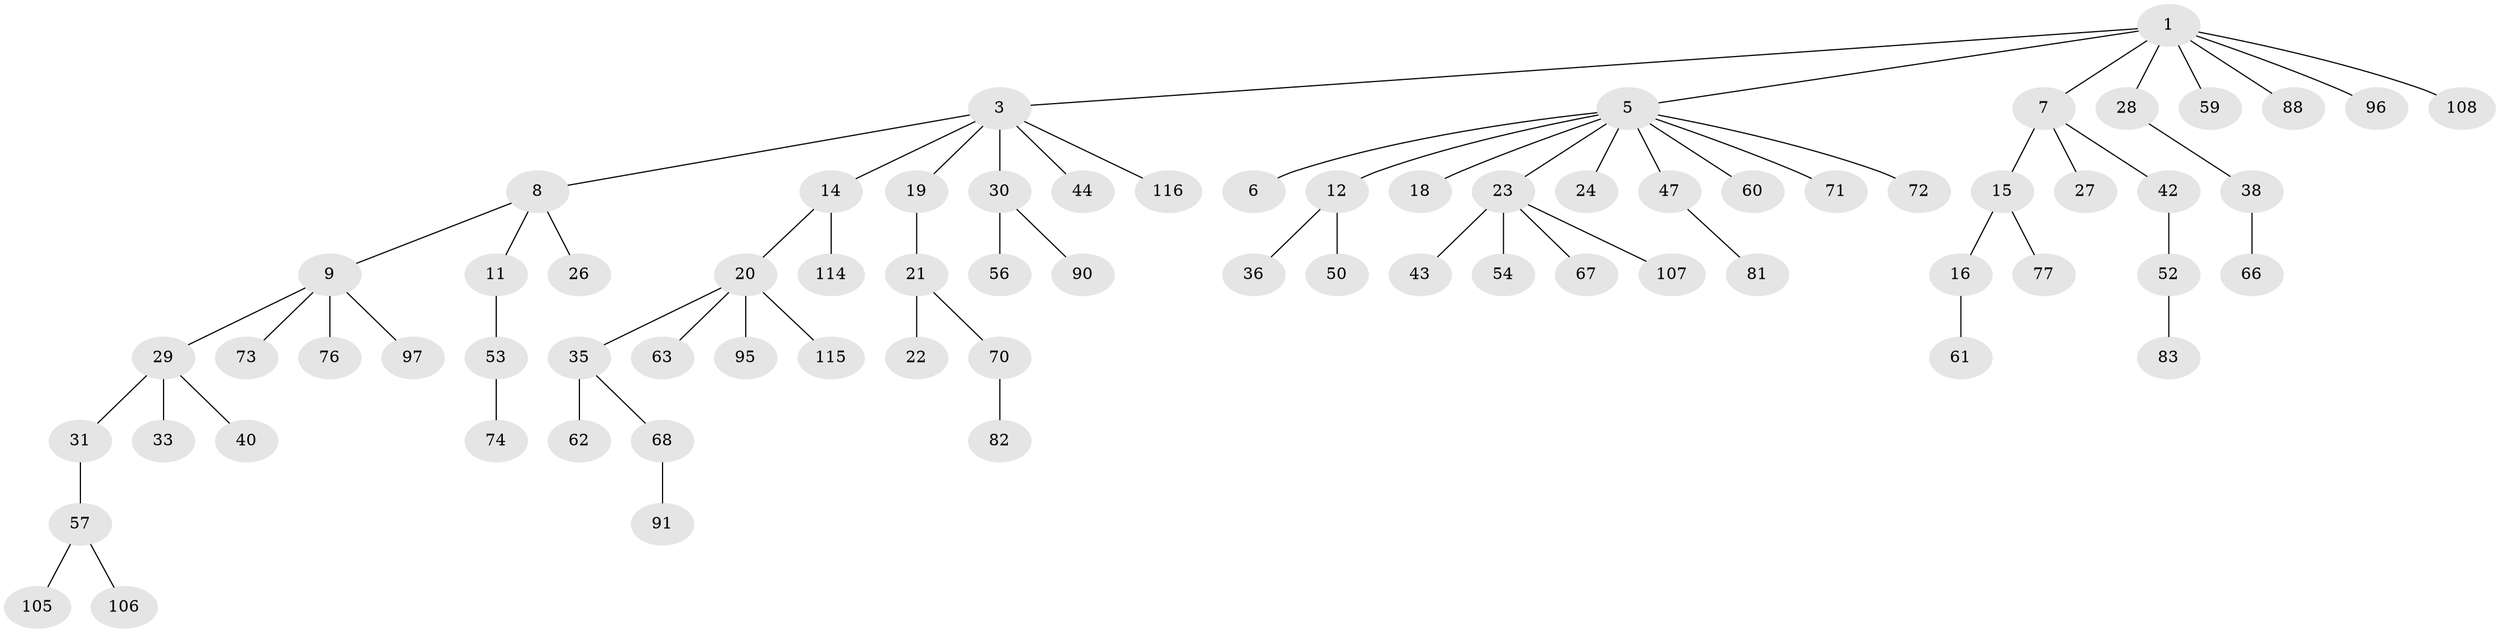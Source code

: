 // original degree distribution, {4: 0.09243697478991597, 6: 0.01680672268907563, 8: 0.008403361344537815, 3: 0.11764705882352941, 9: 0.008403361344537815, 1: 0.5210084033613446, 2: 0.226890756302521, 5: 0.008403361344537815}
// Generated by graph-tools (version 1.1) at 2025/19/03/04/25 18:19:15]
// undirected, 71 vertices, 70 edges
graph export_dot {
graph [start="1"]
  node [color=gray90,style=filled];
  1 [super="+2"];
  3 [super="+4+37+79+17"];
  5 [super="+39+13+41+34"];
  6;
  7;
  8;
  9 [super="+10"];
  11;
  12 [super="+25"];
  14 [super="+58"];
  15;
  16;
  18;
  19;
  20 [super="+32"];
  21;
  22;
  23;
  24;
  26 [super="+87+69+45"];
  27 [super="+65"];
  28;
  29;
  30;
  31;
  33;
  35 [super="+55"];
  36;
  38;
  40;
  42 [super="+48"];
  43;
  44;
  47 [super="+113+80+64"];
  50;
  52 [super="+78+93"];
  53;
  54;
  56;
  57 [super="+99"];
  59 [super="+89"];
  60;
  61;
  62;
  63;
  66;
  67;
  68;
  70;
  71;
  72 [super="+84+104"];
  73;
  74 [super="+75+100"];
  76 [super="+86"];
  77 [super="+94+110"];
  81 [super="+119"];
  82 [super="+111"];
  83 [super="+92+103"];
  88;
  90;
  91;
  95;
  96 [super="+117"];
  97;
  105;
  106 [super="+109"];
  107;
  108;
  114;
  115;
  116;
  1 -- 7;
  1 -- 28;
  1 -- 96;
  1 -- 3;
  1 -- 5;
  1 -- 88;
  1 -- 59;
  1 -- 108;
  3 -- 8;
  3 -- 14;
  3 -- 30;
  3 -- 116;
  3 -- 44;
  3 -- 19;
  5 -- 6;
  5 -- 12;
  5 -- 18;
  5 -- 23;
  5 -- 24;
  5 -- 72;
  5 -- 60;
  5 -- 47;
  5 -- 71;
  7 -- 15;
  7 -- 27;
  7 -- 42;
  8 -- 9;
  8 -- 11;
  8 -- 26;
  9 -- 29;
  9 -- 73;
  9 -- 76;
  9 -- 97;
  11 -- 53;
  12 -- 50;
  12 -- 36;
  14 -- 20;
  14 -- 114;
  15 -- 16;
  15 -- 77;
  16 -- 61;
  19 -- 21;
  20 -- 63;
  20 -- 35;
  20 -- 115;
  20 -- 95;
  21 -- 22;
  21 -- 70;
  23 -- 43;
  23 -- 54;
  23 -- 67;
  23 -- 107;
  28 -- 38;
  29 -- 31;
  29 -- 33;
  29 -- 40;
  30 -- 56;
  30 -- 90;
  31 -- 57;
  35 -- 62;
  35 -- 68;
  38 -- 66;
  42 -- 52;
  47 -- 81;
  52 -- 83;
  53 -- 74;
  57 -- 105;
  57 -- 106;
  68 -- 91;
  70 -- 82;
}

